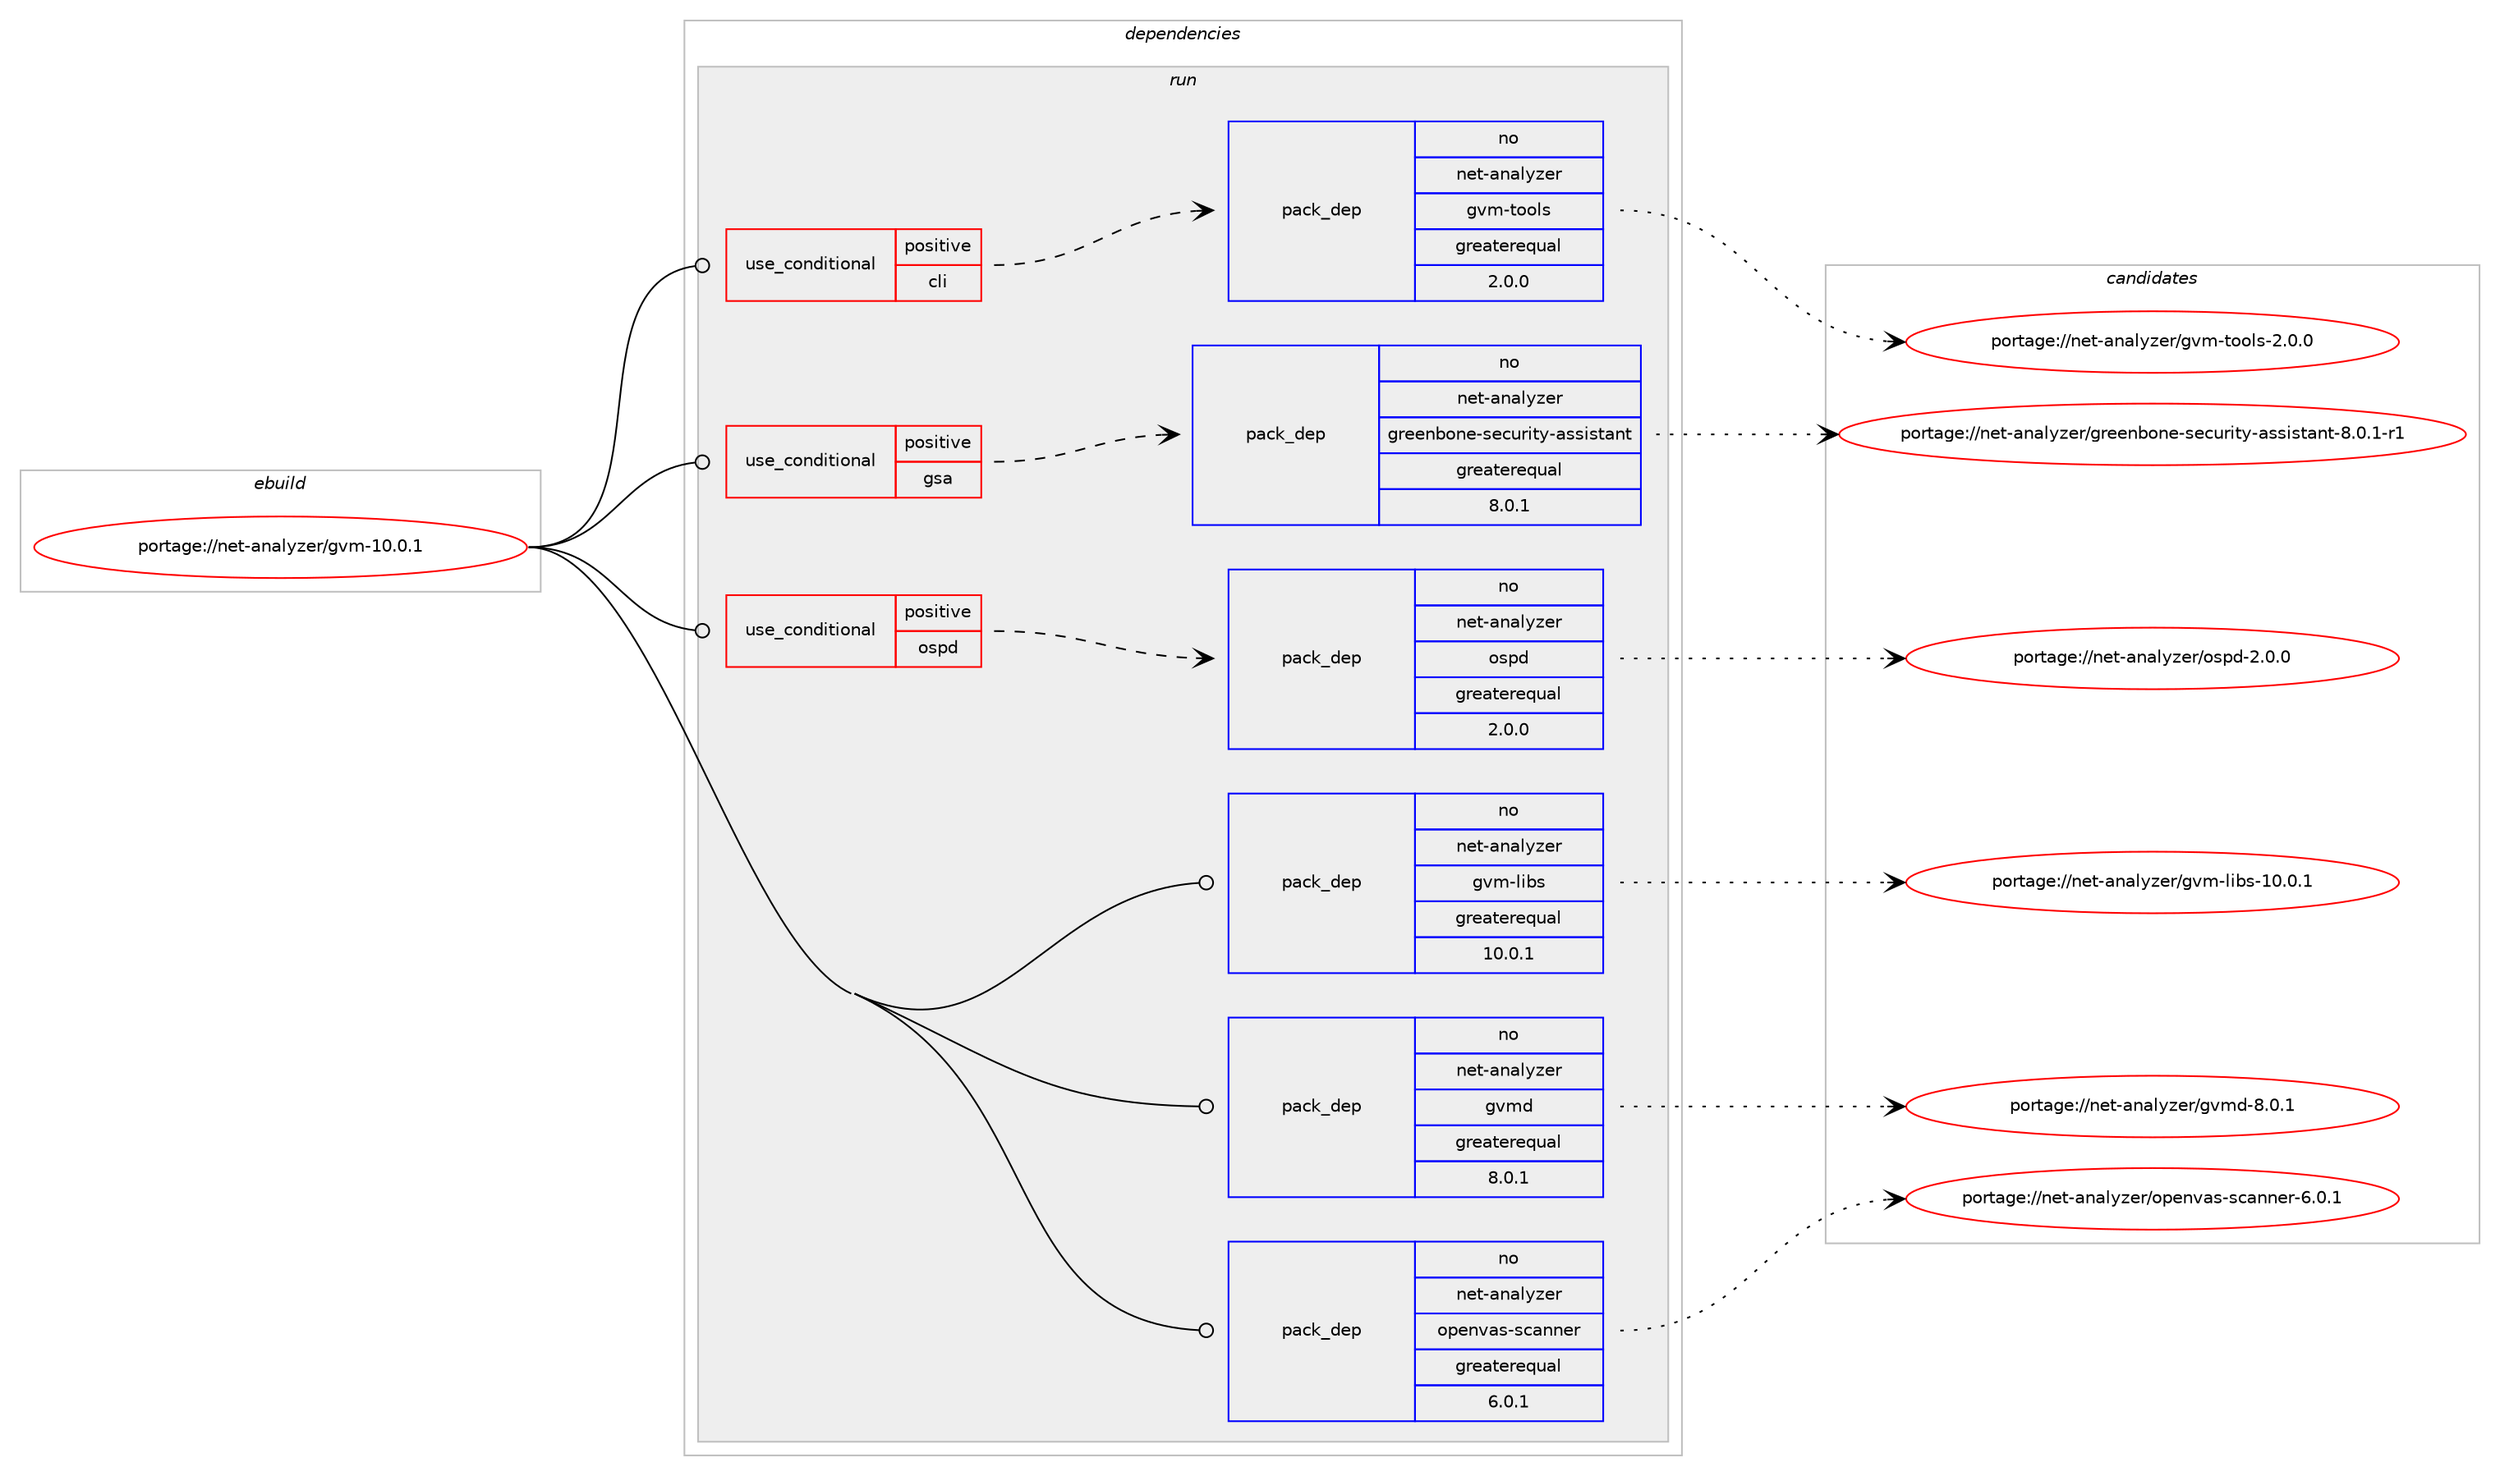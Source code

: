 digraph prolog {

# *************
# Graph options
# *************

newrank=true;
concentrate=true;
compound=true;
graph [rankdir=LR,fontname=Helvetica,fontsize=10,ranksep=1.5];#, ranksep=2.5, nodesep=0.2];
edge  [arrowhead=vee];
node  [fontname=Helvetica,fontsize=10];

# **********
# The ebuild
# **********

subgraph cluster_leftcol {
color=gray;
rank=same;
label=<<i>ebuild</i>>;
id [label="portage://net-analyzer/gvm-10.0.1", color=red, width=4, href="../net-analyzer/gvm-10.0.1.svg"];
}

# ****************
# The dependencies
# ****************

subgraph cluster_midcol {
color=gray;
label=<<i>dependencies</i>>;
subgraph cluster_compile {
fillcolor="#eeeeee";
style=filled;
label=<<i>compile</i>>;
}
subgraph cluster_compileandrun {
fillcolor="#eeeeee";
style=filled;
label=<<i>compile and run</i>>;
}
subgraph cluster_run {
fillcolor="#eeeeee";
style=filled;
label=<<i>run</i>>;
subgraph cond5041 {
dependency28028 [label=<<TABLE BORDER="0" CELLBORDER="1" CELLSPACING="0" CELLPADDING="4"><TR><TD ROWSPAN="3" CELLPADDING="10">use_conditional</TD></TR><TR><TD>positive</TD></TR><TR><TD>cli</TD></TR></TABLE>>, shape=none, color=red];
subgraph pack22576 {
dependency28029 [label=<<TABLE BORDER="0" CELLBORDER="1" CELLSPACING="0" CELLPADDING="4" WIDTH="220"><TR><TD ROWSPAN="6" CELLPADDING="30">pack_dep</TD></TR><TR><TD WIDTH="110">no</TD></TR><TR><TD>net-analyzer</TD></TR><TR><TD>gvm-tools</TD></TR><TR><TD>greaterequal</TD></TR><TR><TD>2.0.0</TD></TR></TABLE>>, shape=none, color=blue];
}
dependency28028:e -> dependency28029:w [weight=20,style="dashed",arrowhead="vee"];
}
id:e -> dependency28028:w [weight=20,style="solid",arrowhead="odot"];
subgraph cond5042 {
dependency28030 [label=<<TABLE BORDER="0" CELLBORDER="1" CELLSPACING="0" CELLPADDING="4"><TR><TD ROWSPAN="3" CELLPADDING="10">use_conditional</TD></TR><TR><TD>positive</TD></TR><TR><TD>gsa</TD></TR></TABLE>>, shape=none, color=red];
subgraph pack22577 {
dependency28031 [label=<<TABLE BORDER="0" CELLBORDER="1" CELLSPACING="0" CELLPADDING="4" WIDTH="220"><TR><TD ROWSPAN="6" CELLPADDING="30">pack_dep</TD></TR><TR><TD WIDTH="110">no</TD></TR><TR><TD>net-analyzer</TD></TR><TR><TD>greenbone-security-assistant</TD></TR><TR><TD>greaterequal</TD></TR><TR><TD>8.0.1</TD></TR></TABLE>>, shape=none, color=blue];
}
dependency28030:e -> dependency28031:w [weight=20,style="dashed",arrowhead="vee"];
}
id:e -> dependency28030:w [weight=20,style="solid",arrowhead="odot"];
subgraph cond5043 {
dependency28032 [label=<<TABLE BORDER="0" CELLBORDER="1" CELLSPACING="0" CELLPADDING="4"><TR><TD ROWSPAN="3" CELLPADDING="10">use_conditional</TD></TR><TR><TD>positive</TD></TR><TR><TD>ospd</TD></TR></TABLE>>, shape=none, color=red];
subgraph pack22578 {
dependency28033 [label=<<TABLE BORDER="0" CELLBORDER="1" CELLSPACING="0" CELLPADDING="4" WIDTH="220"><TR><TD ROWSPAN="6" CELLPADDING="30">pack_dep</TD></TR><TR><TD WIDTH="110">no</TD></TR><TR><TD>net-analyzer</TD></TR><TR><TD>ospd</TD></TR><TR><TD>greaterequal</TD></TR><TR><TD>2.0.0</TD></TR></TABLE>>, shape=none, color=blue];
}
dependency28032:e -> dependency28033:w [weight=20,style="dashed",arrowhead="vee"];
}
id:e -> dependency28032:w [weight=20,style="solid",arrowhead="odot"];
subgraph pack22579 {
dependency28034 [label=<<TABLE BORDER="0" CELLBORDER="1" CELLSPACING="0" CELLPADDING="4" WIDTH="220"><TR><TD ROWSPAN="6" CELLPADDING="30">pack_dep</TD></TR><TR><TD WIDTH="110">no</TD></TR><TR><TD>net-analyzer</TD></TR><TR><TD>gvm-libs</TD></TR><TR><TD>greaterequal</TD></TR><TR><TD>10.0.1</TD></TR></TABLE>>, shape=none, color=blue];
}
id:e -> dependency28034:w [weight=20,style="solid",arrowhead="odot"];
subgraph pack22580 {
dependency28035 [label=<<TABLE BORDER="0" CELLBORDER="1" CELLSPACING="0" CELLPADDING="4" WIDTH="220"><TR><TD ROWSPAN="6" CELLPADDING="30">pack_dep</TD></TR><TR><TD WIDTH="110">no</TD></TR><TR><TD>net-analyzer</TD></TR><TR><TD>gvmd</TD></TR><TR><TD>greaterequal</TD></TR><TR><TD>8.0.1</TD></TR></TABLE>>, shape=none, color=blue];
}
id:e -> dependency28035:w [weight=20,style="solid",arrowhead="odot"];
subgraph pack22581 {
dependency28036 [label=<<TABLE BORDER="0" CELLBORDER="1" CELLSPACING="0" CELLPADDING="4" WIDTH="220"><TR><TD ROWSPAN="6" CELLPADDING="30">pack_dep</TD></TR><TR><TD WIDTH="110">no</TD></TR><TR><TD>net-analyzer</TD></TR><TR><TD>openvas-scanner</TD></TR><TR><TD>greaterequal</TD></TR><TR><TD>6.0.1</TD></TR></TABLE>>, shape=none, color=blue];
}
id:e -> dependency28036:w [weight=20,style="solid",arrowhead="odot"];
}
}

# **************
# The candidates
# **************

subgraph cluster_choices {
rank=same;
color=gray;
label=<<i>candidates</i>>;

subgraph choice22576 {
color=black;
nodesep=1;
choice1101011164597110971081211221011144710311810945116111111108115455046484648 [label="portage://net-analyzer/gvm-tools-2.0.0", color=red, width=4,href="../net-analyzer/gvm-tools-2.0.0.svg"];
dependency28029:e -> choice1101011164597110971081211221011144710311810945116111111108115455046484648:w [style=dotted,weight="100"];
}
subgraph choice22577 {
color=black;
nodesep=1;
choice110101116459711097108121122101114471031141011011109811111010145115101991171141051161214597115115105115116971101164556464846494511449 [label="portage://net-analyzer/greenbone-security-assistant-8.0.1-r1", color=red, width=4,href="../net-analyzer/greenbone-security-assistant-8.0.1-r1.svg"];
dependency28031:e -> choice110101116459711097108121122101114471031141011011109811111010145115101991171141051161214597115115105115116971101164556464846494511449:w [style=dotted,weight="100"];
}
subgraph choice22578 {
color=black;
nodesep=1;
choice11010111645971109710812112210111447111115112100455046484648 [label="portage://net-analyzer/ospd-2.0.0", color=red, width=4,href="../net-analyzer/ospd-2.0.0.svg"];
dependency28033:e -> choice11010111645971109710812112210111447111115112100455046484648:w [style=dotted,weight="100"];
}
subgraph choice22579 {
color=black;
nodesep=1;
choice11010111645971109710812112210111447103118109451081059811545494846484649 [label="portage://net-analyzer/gvm-libs-10.0.1", color=red, width=4,href="../net-analyzer/gvm-libs-10.0.1.svg"];
dependency28034:e -> choice11010111645971109710812112210111447103118109451081059811545494846484649:w [style=dotted,weight="100"];
}
subgraph choice22580 {
color=black;
nodesep=1;
choice11010111645971109710812112210111447103118109100455646484649 [label="portage://net-analyzer/gvmd-8.0.1", color=red, width=4,href="../net-analyzer/gvmd-8.0.1.svg"];
dependency28035:e -> choice11010111645971109710812112210111447103118109100455646484649:w [style=dotted,weight="100"];
}
subgraph choice22581 {
color=black;
nodesep=1;
choice1101011164597110971081211221011144711111210111011897115451159997110110101114455446484649 [label="portage://net-analyzer/openvas-scanner-6.0.1", color=red, width=4,href="../net-analyzer/openvas-scanner-6.0.1.svg"];
dependency28036:e -> choice1101011164597110971081211221011144711111210111011897115451159997110110101114455446484649:w [style=dotted,weight="100"];
}
}

}
